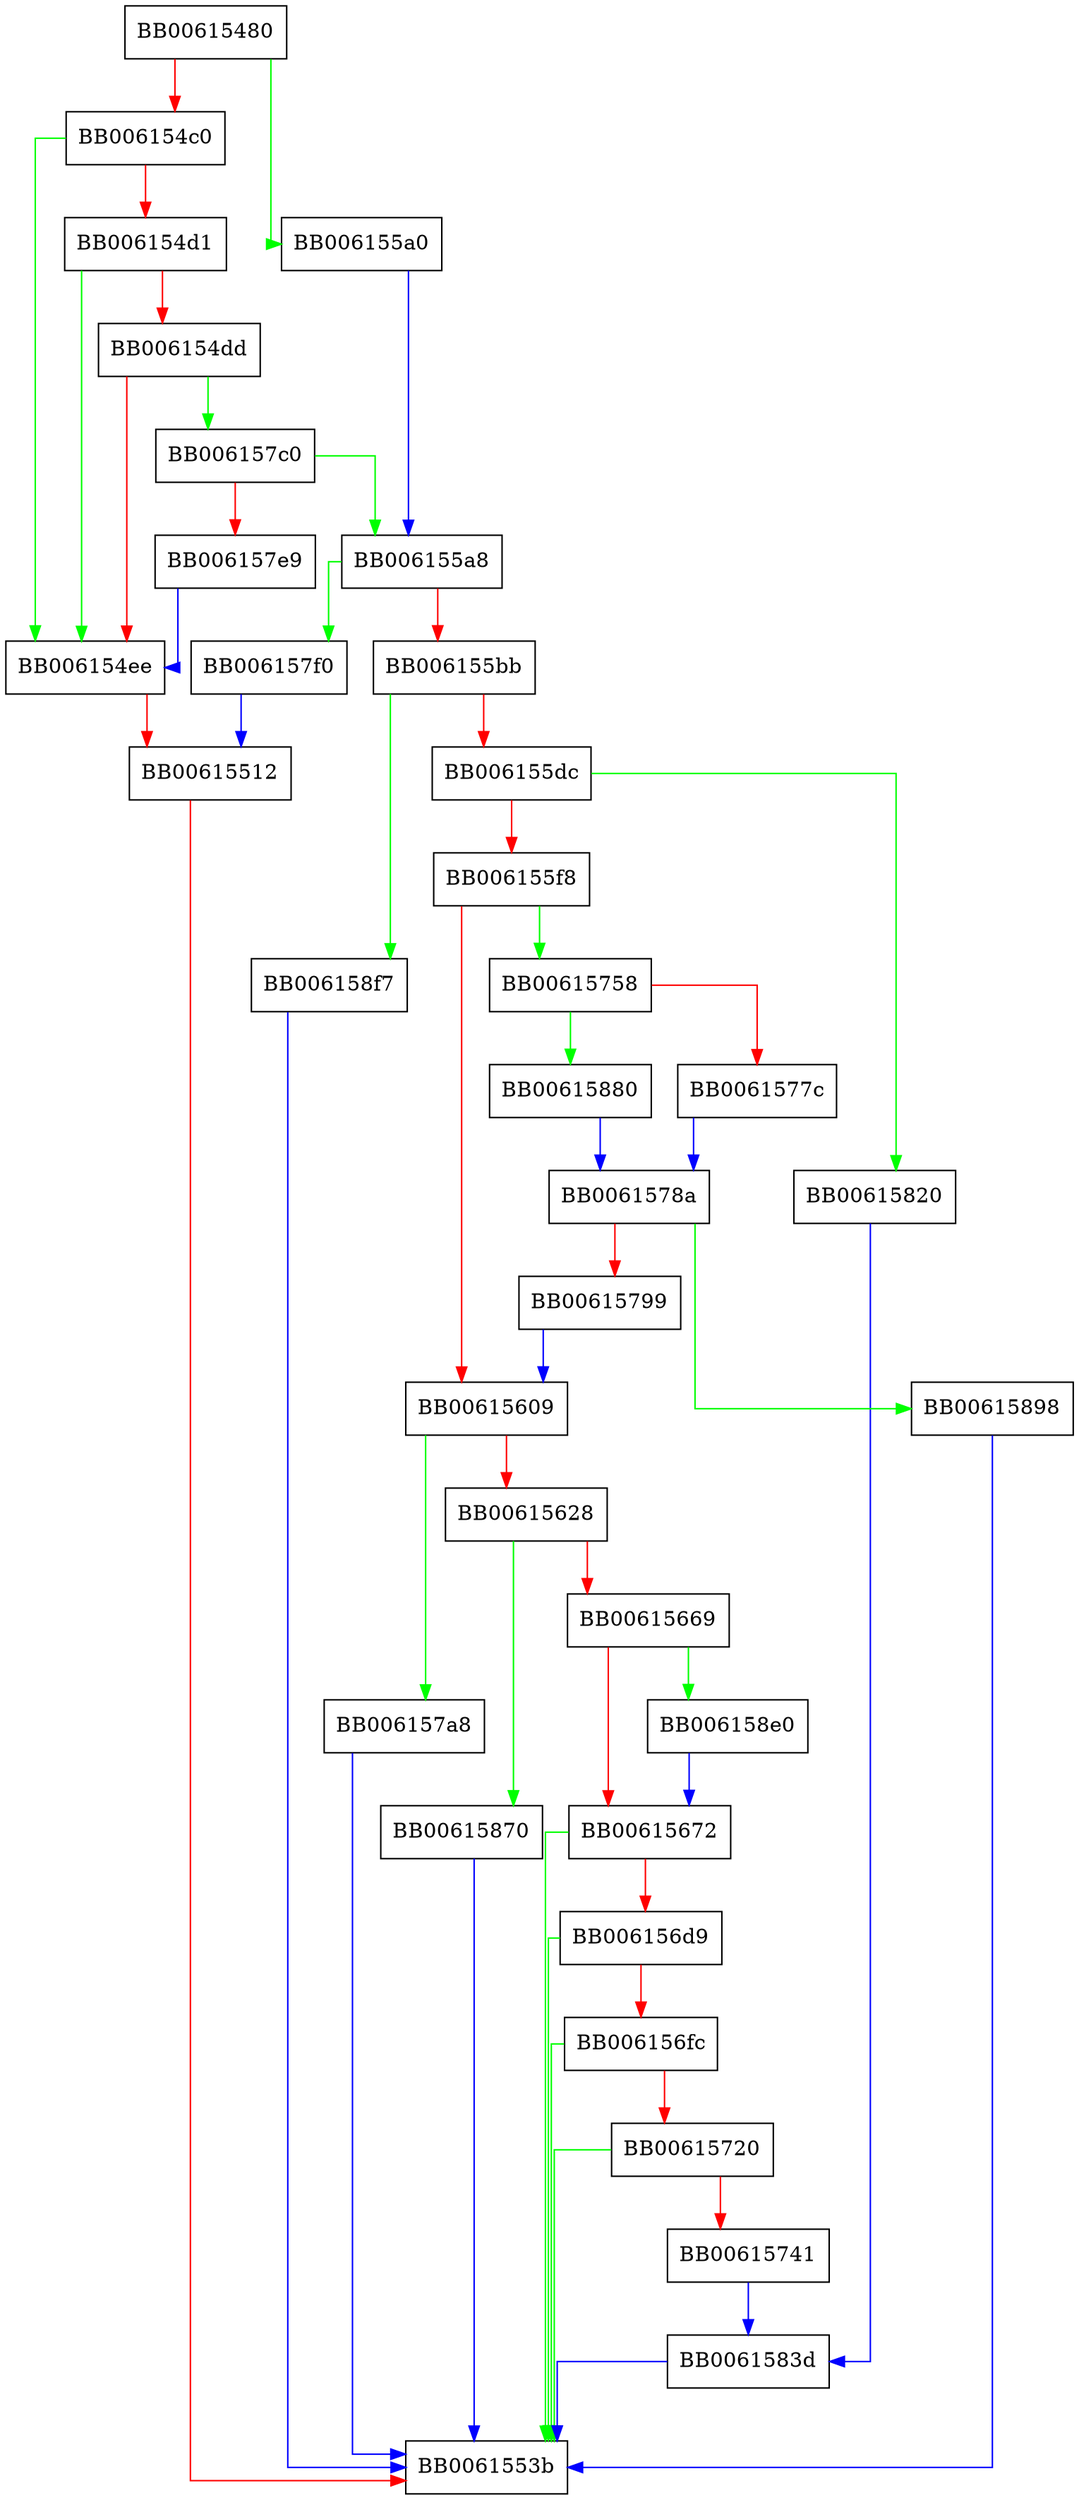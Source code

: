 digraph PEM_ASN1_write_bio {
  node [shape="box"];
  graph [splines=ortho];
  BB00615480 -> BB006155a0 [color="green"];
  BB00615480 -> BB006154c0 [color="red"];
  BB006154c0 -> BB006154ee [color="green"];
  BB006154c0 -> BB006154d1 [color="red"];
  BB006154d1 -> BB006154ee [color="green"];
  BB006154d1 -> BB006154dd [color="red"];
  BB006154dd -> BB006157c0 [color="green"];
  BB006154dd -> BB006154ee [color="red"];
  BB006154ee -> BB00615512 [color="red"];
  BB00615512 -> BB0061553b [color="red"];
  BB006155a0 -> BB006155a8 [color="blue"];
  BB006155a8 -> BB006157f0 [color="green"];
  BB006155a8 -> BB006155bb [color="red"];
  BB006155bb -> BB006158f7 [color="green"];
  BB006155bb -> BB006155dc [color="red"];
  BB006155dc -> BB00615820 [color="green"];
  BB006155dc -> BB006155f8 [color="red"];
  BB006155f8 -> BB00615758 [color="green"];
  BB006155f8 -> BB00615609 [color="red"];
  BB00615609 -> BB006157a8 [color="green"];
  BB00615609 -> BB00615628 [color="red"];
  BB00615628 -> BB00615870 [color="green"];
  BB00615628 -> BB00615669 [color="red"];
  BB00615669 -> BB006158e0 [color="green"];
  BB00615669 -> BB00615672 [color="red"];
  BB00615672 -> BB0061553b [color="green"];
  BB00615672 -> BB006156d9 [color="red"];
  BB006156d9 -> BB0061553b [color="green"];
  BB006156d9 -> BB006156fc [color="red"];
  BB006156fc -> BB0061553b [color="green"];
  BB006156fc -> BB00615720 [color="red"];
  BB00615720 -> BB0061553b [color="green"];
  BB00615720 -> BB00615741 [color="red"];
  BB00615741 -> BB0061583d [color="blue"];
  BB00615758 -> BB00615880 [color="green"];
  BB00615758 -> BB0061577c [color="red"];
  BB0061577c -> BB0061578a [color="blue"];
  BB0061578a -> BB00615898 [color="green"];
  BB0061578a -> BB00615799 [color="red"];
  BB00615799 -> BB00615609 [color="blue"];
  BB006157a8 -> BB0061553b [color="blue"];
  BB006157c0 -> BB006155a8 [color="green"];
  BB006157c0 -> BB006157e9 [color="red"];
  BB006157e9 -> BB006154ee [color="blue"];
  BB006157f0 -> BB00615512 [color="blue"];
  BB00615820 -> BB0061583d [color="blue"];
  BB0061583d -> BB0061553b [color="blue"];
  BB00615870 -> BB0061553b [color="blue"];
  BB00615880 -> BB0061578a [color="blue"];
  BB00615898 -> BB0061553b [color="blue"];
  BB006158e0 -> BB00615672 [color="blue"];
  BB006158f7 -> BB0061553b [color="blue"];
}